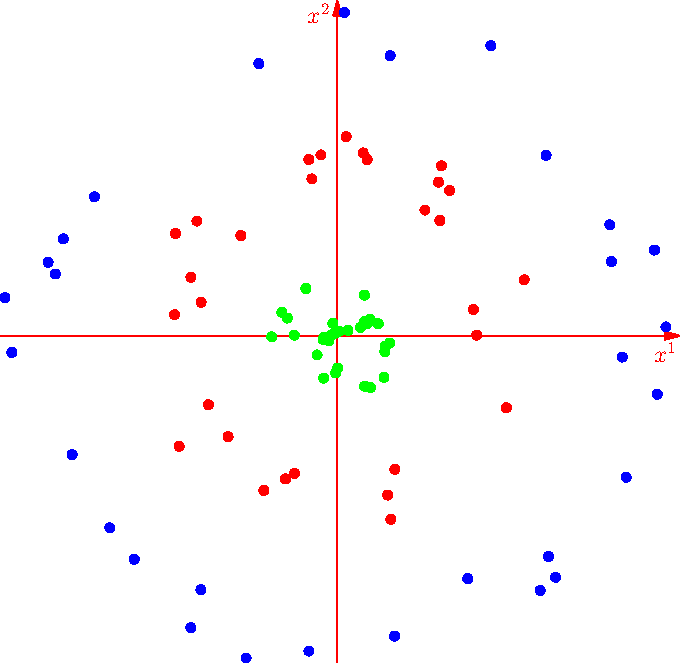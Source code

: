 import graph;
import plain;
import stats;
size(12cm);
//defaultpen(fontsize(22));
real[] rs = {0.726319, 0.480240, 0.842103, 0.744752, 0.660326, 0.913975, 0.633666, 0.365941, 0.552845, 0.196381, 0.192072, 0.725670, 0.784937, 0.972098, 0.850971, 0.543594, 0.089791, 0.488873, 0.927936, 0.787618, 0.485094, 0.455279, 0.217986, 0.177213, 0.073624, 0.892393, 0.640177, 0.143332, 0.414127, 0.049109, 2.209373, 2.730708, 2.651123, 2.478978, 2.274781, 2.652223, 2.956450, 2.435521, 2.070133, 2.057731, 2.082871, 2.959707, 2.540761, 2.837462, 2.170034, 2.260345, 2.691978, 2.895570, 2.340688, 2.064673, 2.864120, 2.290872, 2.741082, 2.158034, 2.694963, 2.841420, 2.727152, 2.359108, 2.726690, 2.139467, 4.313819, 4.419583, 4.877212, 4.153740, 4.880125, 4.798964, 4.971624, 4.367703, 4.204940, 4.240570, 4.827863, 4.965228, 4.698810, 4.482497, 4.287050, 4.833688, 4.872180, 4.092132, 4.215949, 4.831761, 4.848304, 4.314653, 4.279295, 4.430815, 4.539447, 4.095567, 4.836912, 4.534735, 4.774968, 4.230836};
real[] ths = {6.065117, 4.718844, 2.155722, 5.959775, 4.401445, 5.281401, 0.285868, 0.349606, 4.666756, 1.914401, 3.247052, 0.981826, 6.144656, 3.158878, 5.208767, 0.465193, 3.009115, 0.391314, 5.555853, 2.801108, 0.430712, 0.480640, 3.385334, 0.474798, 1.154676, 2.741712, 3.127662, 3.665057, 3.898796, 2.342444, 3.887637, 0.987997, 1.731071, 5.018495, 0.961888, 1.403180, 1.526677, 3.012833, 0.004684, 0.190452, 2.899993, 1.021148, 4.269436, 4.996418, 3.632708, 4.365337, 2.456462, 0.290888, 2.760967, 2.337221, 3.751082, 0.843318, 1.430762, 5.119429, 1.660806, 2.578118, 5.880887, 1.731347, 0.912884, 4.410923, 3.562984, 3.842757, 0.264088, 2.621765, 0.026807, 1.549028, 4.436282, 0.386672, 1.851614, 6.208496, 6.102369, 3.027530, 4.622498, 3.975093, 2.926036, 5.385107, 1.083964, 5.205191, 0.264331, 5.447231, 4.247412, 2.801761, 4.219600, 2.892581, 4.900905, 0.712790, 3.192847, 5.475730, 5.827838, 1.384414};
for (int i = 0; i < rs.length; ++i) {
  pen col = i < 30 ? green : i < 60 ? red : blue;
  dot(rs[i]*expi(ths[i]),col+5);
}
xaxis('$x^1$',red,EndArrow);
yaxis('$x^2$',red,EndArrow);

